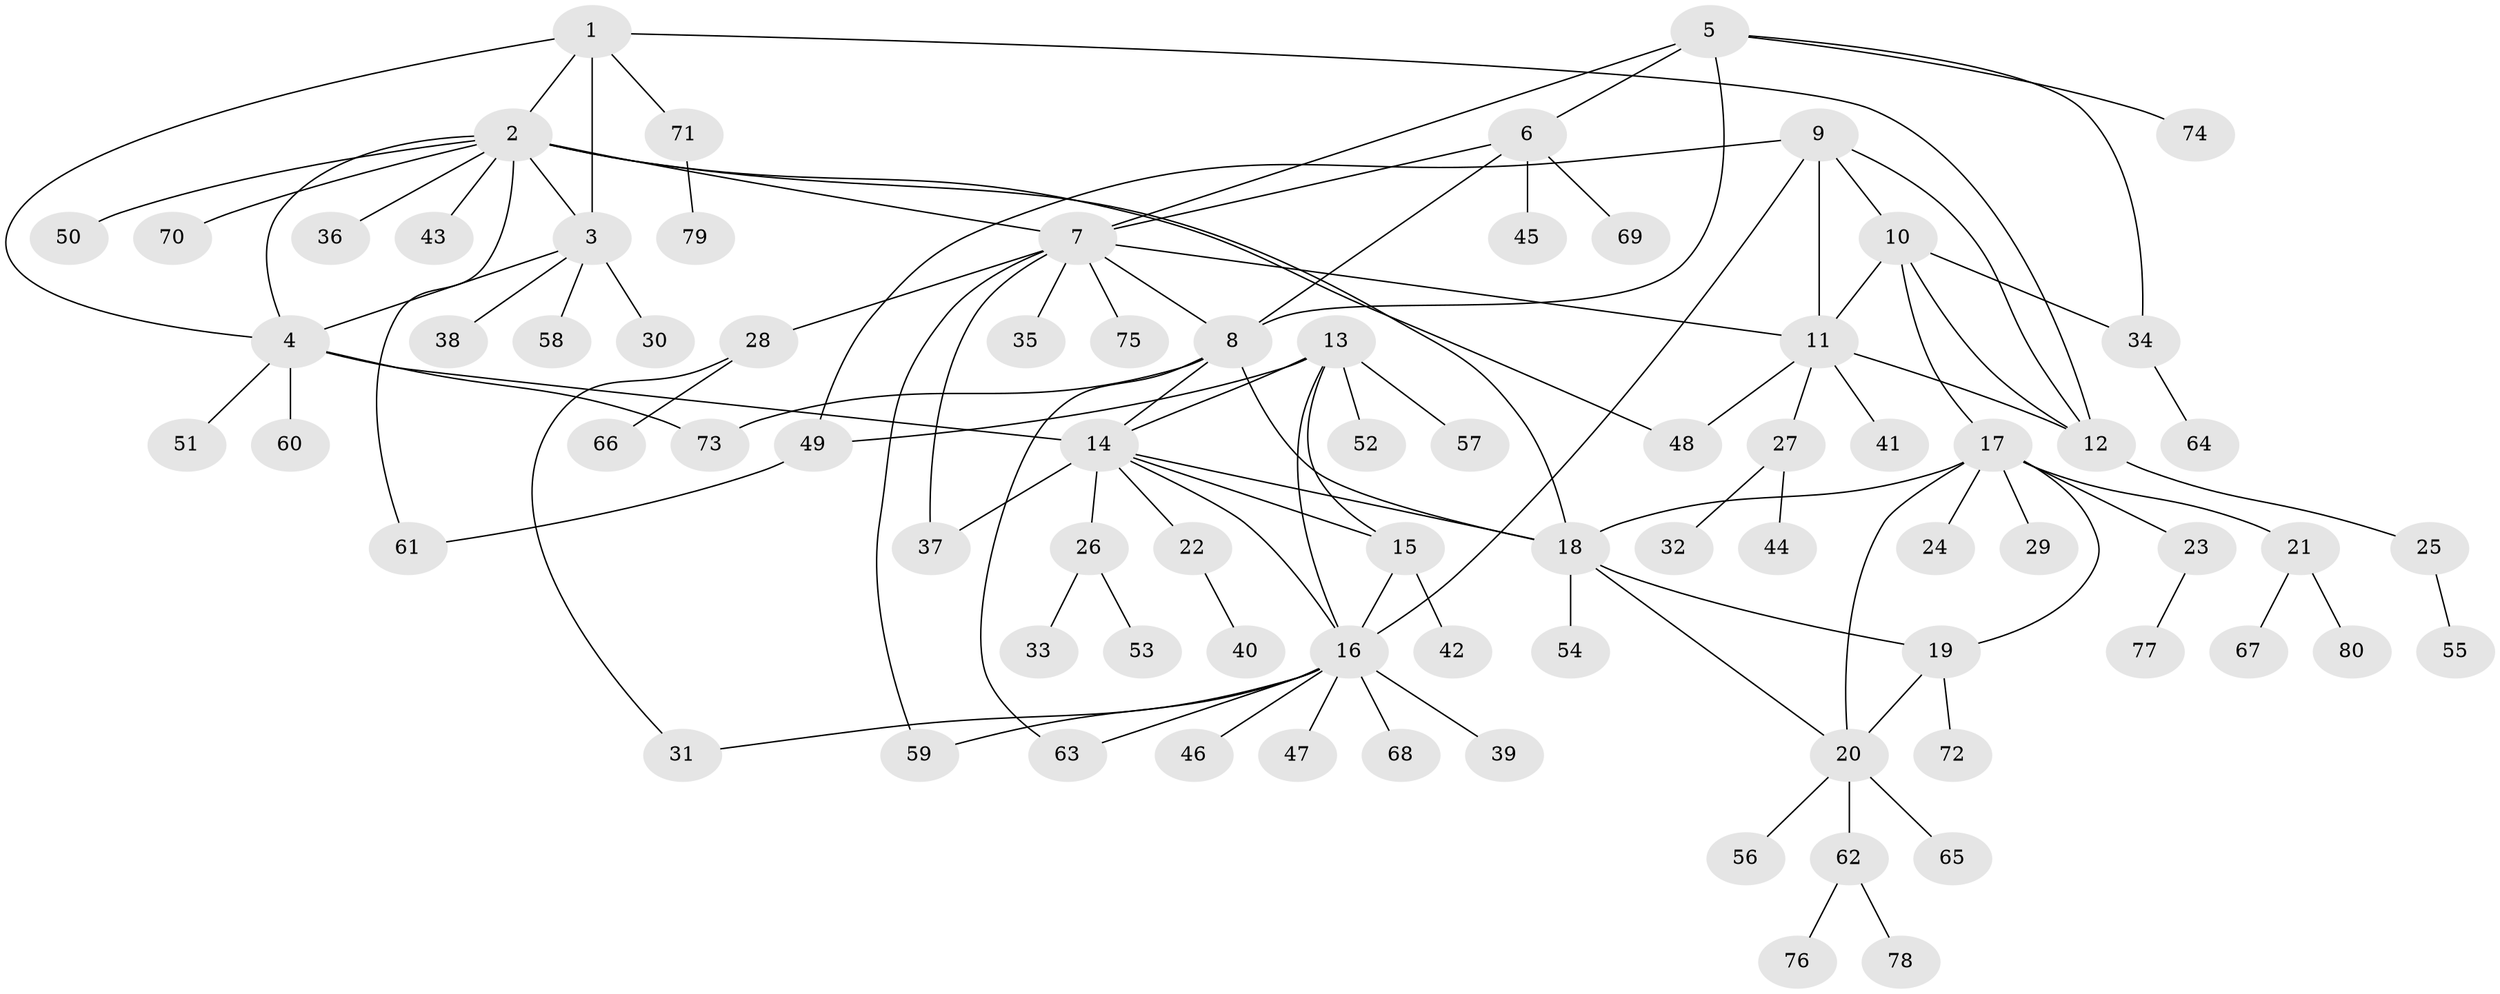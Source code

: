 // coarse degree distribution, {7: 0.03571428571428571, 10: 0.017857142857142856, 5: 0.017857142857142856, 6: 0.05357142857142857, 3: 0.03571428571428571, 8: 0.05357142857142857, 9: 0.017857142857142856, 4: 0.017857142857142856, 11: 0.017857142857142856, 2: 0.17857142857142858, 1: 0.5535714285714286}
// Generated by graph-tools (version 1.1) at 2025/24/03/03/25 07:24:13]
// undirected, 80 vertices, 109 edges
graph export_dot {
graph [start="1"]
  node [color=gray90,style=filled];
  1;
  2;
  3;
  4;
  5;
  6;
  7;
  8;
  9;
  10;
  11;
  12;
  13;
  14;
  15;
  16;
  17;
  18;
  19;
  20;
  21;
  22;
  23;
  24;
  25;
  26;
  27;
  28;
  29;
  30;
  31;
  32;
  33;
  34;
  35;
  36;
  37;
  38;
  39;
  40;
  41;
  42;
  43;
  44;
  45;
  46;
  47;
  48;
  49;
  50;
  51;
  52;
  53;
  54;
  55;
  56;
  57;
  58;
  59;
  60;
  61;
  62;
  63;
  64;
  65;
  66;
  67;
  68;
  69;
  70;
  71;
  72;
  73;
  74;
  75;
  76;
  77;
  78;
  79;
  80;
  1 -- 2;
  1 -- 3;
  1 -- 4;
  1 -- 12;
  1 -- 71;
  2 -- 3;
  2 -- 4;
  2 -- 7;
  2 -- 18;
  2 -- 36;
  2 -- 43;
  2 -- 48;
  2 -- 50;
  2 -- 61;
  2 -- 70;
  3 -- 4;
  3 -- 30;
  3 -- 38;
  3 -- 58;
  4 -- 14;
  4 -- 51;
  4 -- 60;
  4 -- 73;
  5 -- 6;
  5 -- 7;
  5 -- 8;
  5 -- 34;
  5 -- 74;
  6 -- 7;
  6 -- 8;
  6 -- 45;
  6 -- 69;
  7 -- 8;
  7 -- 11;
  7 -- 28;
  7 -- 35;
  7 -- 37;
  7 -- 59;
  7 -- 75;
  8 -- 14;
  8 -- 18;
  8 -- 63;
  8 -- 73;
  9 -- 10;
  9 -- 11;
  9 -- 12;
  9 -- 16;
  9 -- 49;
  10 -- 11;
  10 -- 12;
  10 -- 17;
  10 -- 34;
  11 -- 12;
  11 -- 27;
  11 -- 41;
  11 -- 48;
  12 -- 25;
  13 -- 14;
  13 -- 15;
  13 -- 16;
  13 -- 49;
  13 -- 52;
  13 -- 57;
  14 -- 15;
  14 -- 16;
  14 -- 18;
  14 -- 22;
  14 -- 26;
  14 -- 37;
  15 -- 16;
  15 -- 42;
  16 -- 31;
  16 -- 39;
  16 -- 46;
  16 -- 47;
  16 -- 59;
  16 -- 63;
  16 -- 68;
  17 -- 18;
  17 -- 19;
  17 -- 20;
  17 -- 21;
  17 -- 23;
  17 -- 24;
  17 -- 29;
  18 -- 19;
  18 -- 20;
  18 -- 54;
  19 -- 20;
  19 -- 72;
  20 -- 56;
  20 -- 62;
  20 -- 65;
  21 -- 67;
  21 -- 80;
  22 -- 40;
  23 -- 77;
  25 -- 55;
  26 -- 33;
  26 -- 53;
  27 -- 32;
  27 -- 44;
  28 -- 31;
  28 -- 66;
  34 -- 64;
  49 -- 61;
  62 -- 76;
  62 -- 78;
  71 -- 79;
}
